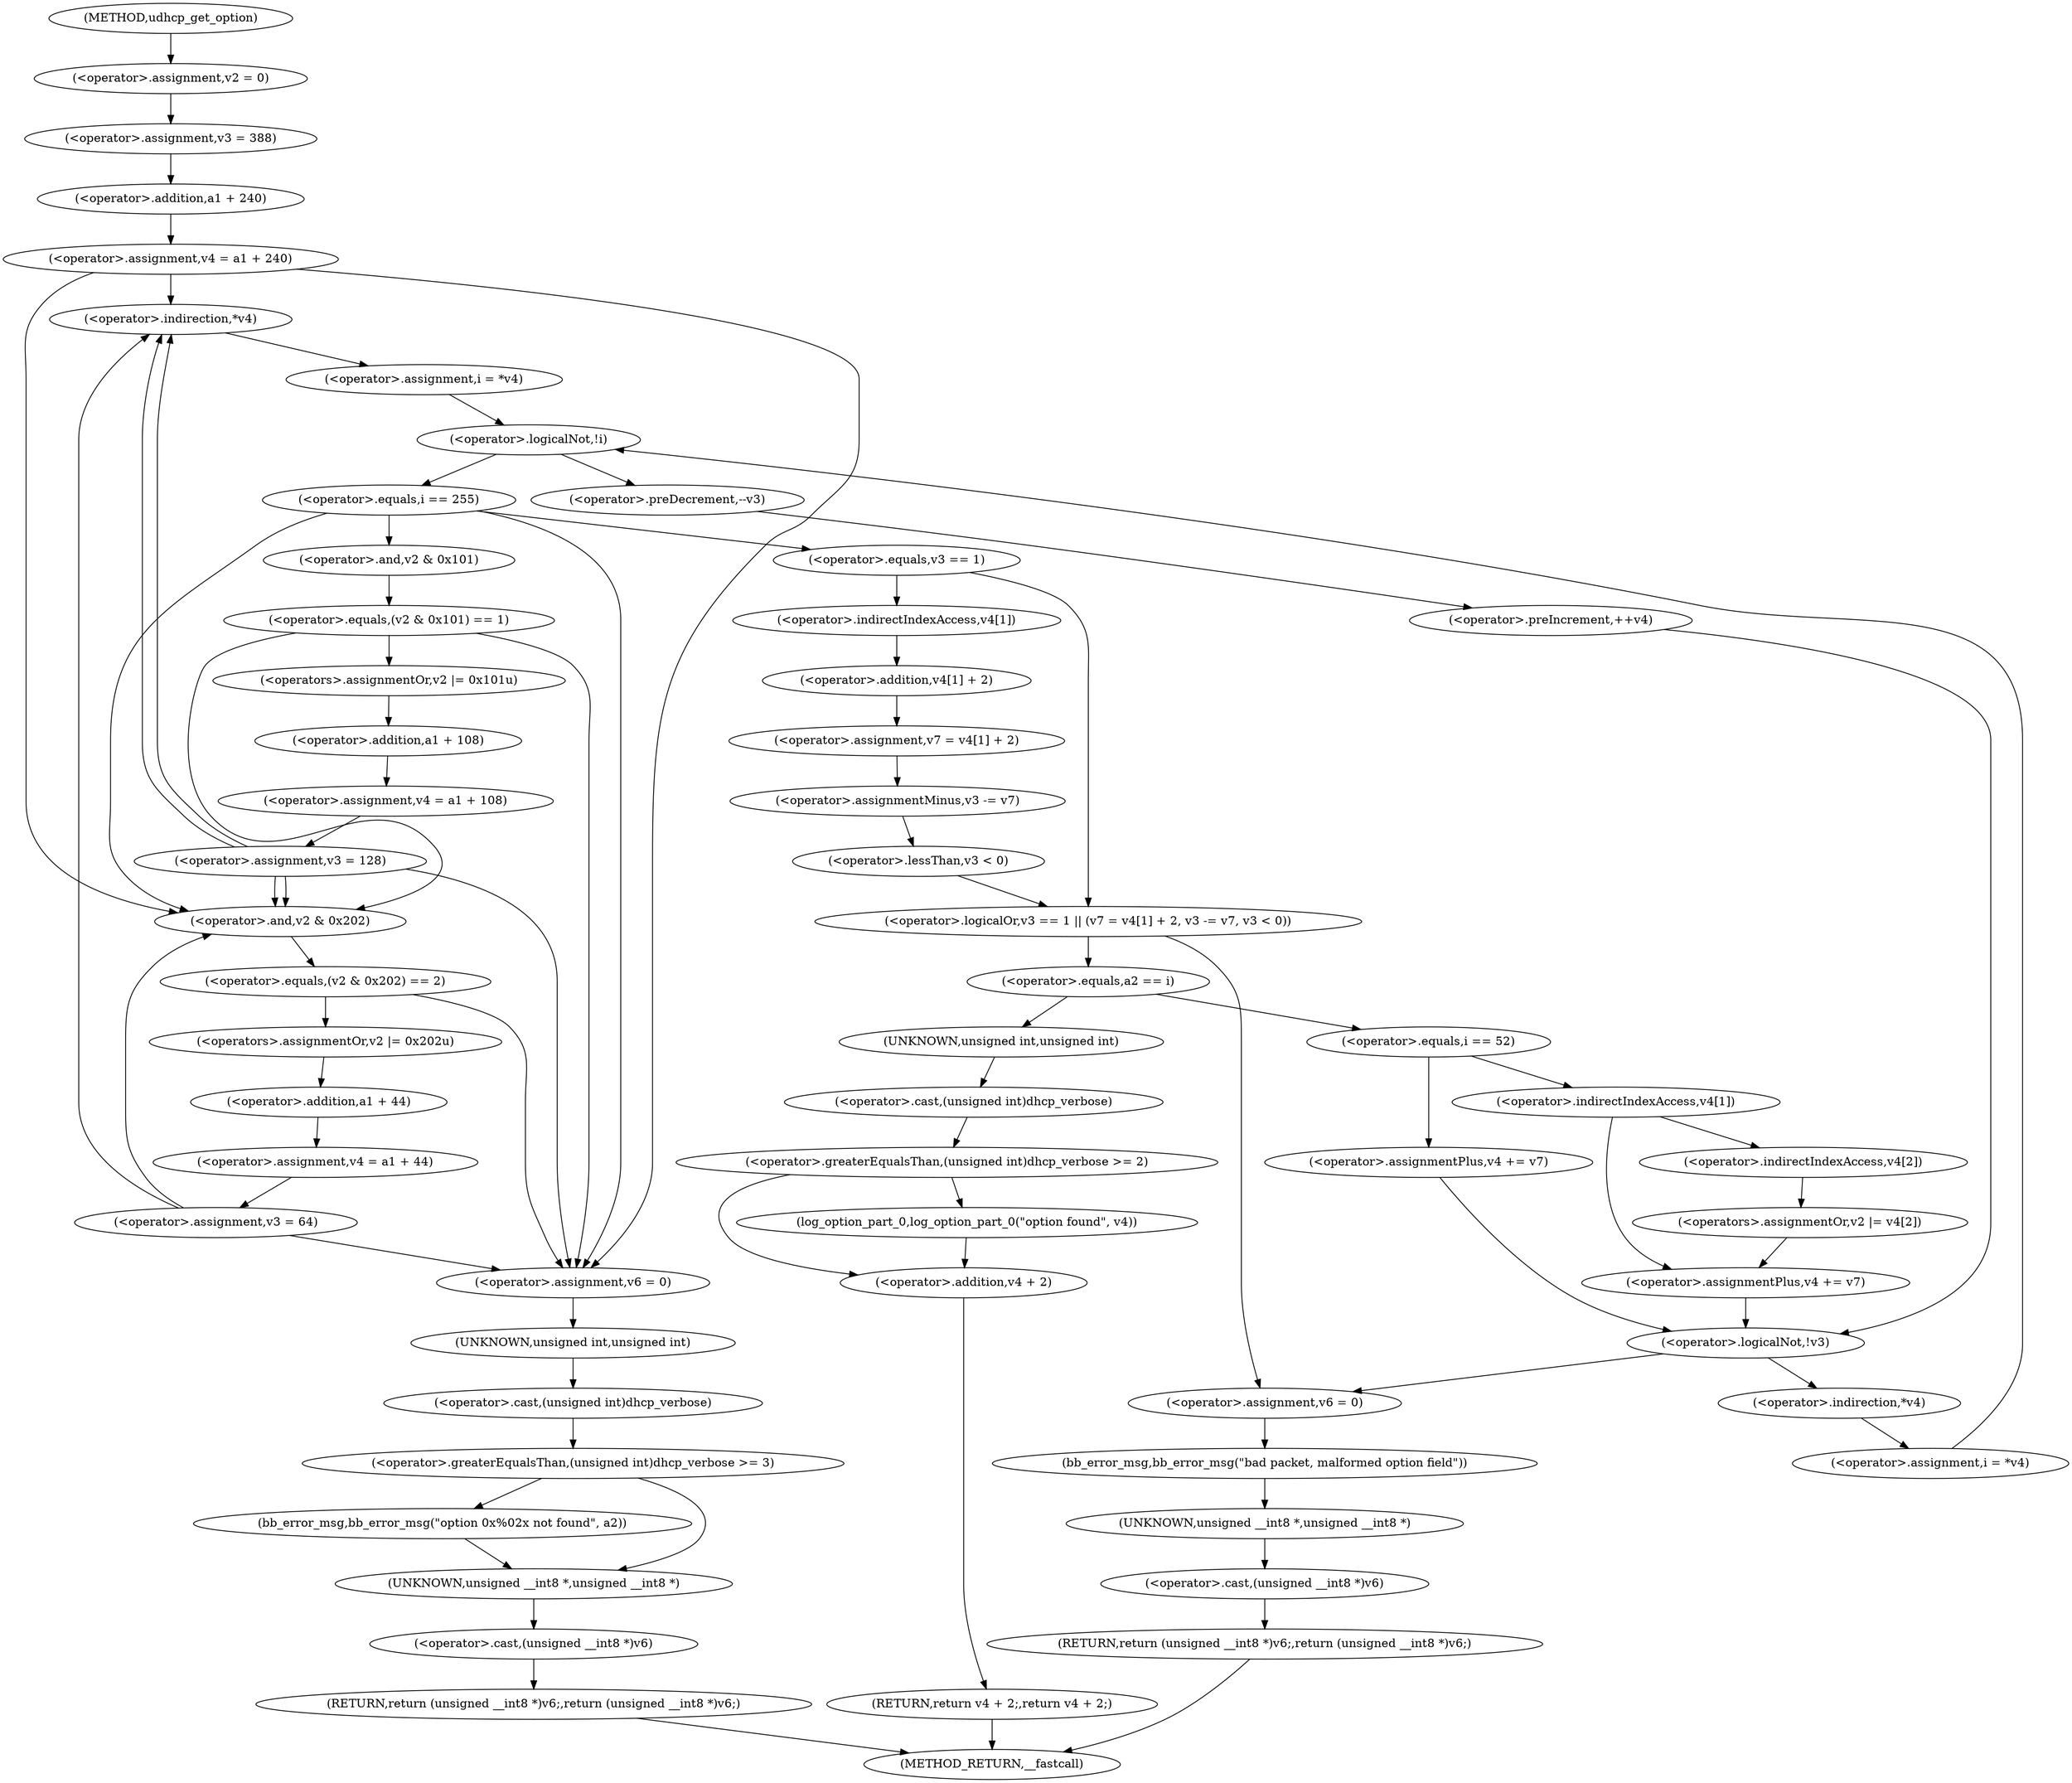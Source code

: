 digraph udhcp_get_option {  
"1000117" [label = "(<operator>.assignment,v2 = 0)" ]
"1000120" [label = "(<operator>.assignment,v3 = 388)" ]
"1000123" [label = "(<operator>.assignment,v4 = a1 + 240)" ]
"1000125" [label = "(<operator>.addition,a1 + 240)" ]
"1000135" [label = "(<operator>.assignment,i = *v4)" ]
"1000137" [label = "(<operator>.indirection,*v4)" ]
"1000139" [label = "(<operator>.assignment,i = *v4)" ]
"1000141" [label = "(<operator>.indirection,*v4)" ]
"1000145" [label = "(<operator>.logicalNot,!i)" ]
"1000148" [label = "(<operator>.preDecrement,--v3)" ]
"1000150" [label = "(<operator>.preIncrement,++v4)" ]
"1000154" [label = "(<operator>.equals,i == 255)" ]
"1000159" [label = "(<operator>.logicalOr,v3 == 1 || (v7 = v4[1] + 2, v3 -= v7, v3 < 0))" ]
"1000160" [label = "(<operator>.equals,v3 == 1)" ]
"1000164" [label = "(<operator>.assignment,v7 = v4[1] + 2)" ]
"1000166" [label = "(<operator>.addition,v4[1] + 2)" ]
"1000167" [label = "(<operator>.indirectIndexAccess,v4[1])" ]
"1000172" [label = "(<operator>.assignmentMinus,v3 -= v7)" ]
"1000175" [label = "(<operator>.lessThan,v3 < 0)" ]
"1000180" [label = "(<operator>.assignment,v6 = 0)" ]
"1000183" [label = "(bb_error_msg,bb_error_msg(\"bad packet, malformed option field\"))" ]
"1000185" [label = "(RETURN,return (unsigned __int8 *)v6;,return (unsigned __int8 *)v6;)" ]
"1000186" [label = "(<operator>.cast,(unsigned __int8 *)v6)" ]
"1000187" [label = "(UNKNOWN,unsigned __int8 *,unsigned __int8 *)" ]
"1000190" [label = "(<operator>.equals,a2 == i)" ]
"1000195" [label = "(<operator>.greaterEqualsThan,(unsigned int)dhcp_verbose >= 2)" ]
"1000196" [label = "(<operator>.cast,(unsigned int)dhcp_verbose)" ]
"1000197" [label = "(UNKNOWN,unsigned int,unsigned int)" ]
"1000200" [label = "(log_option_part_0,log_option_part_0(\"option found\", v4))" ]
"1000203" [label = "(RETURN,return v4 + 2;,return v4 + 2;)" ]
"1000204" [label = "(<operator>.addition,v4 + 2)" ]
"1000208" [label = "(<operator>.equals,i == 52)" ]
"1000213" [label = "(<operator>.indirectIndexAccess,v4[1])" ]
"1000216" [label = "(<operators>.assignmentOr,v2 |= v4[2])" ]
"1000218" [label = "(<operator>.indirectIndexAccess,v4[2])" ]
"1000221" [label = "(<operator>.assignmentPlus,v4 += v7)" ]
"1000226" [label = "(<operator>.assignmentPlus,v4 += v7)" ]
"1000231" [label = "(<operator>.logicalNot,!v3)" ]
"1000235" [label = "(<operator>.equals,(v2 & 0x101) == 1)" ]
"1000236" [label = "(<operator>.and,v2 & 0x101)" ]
"1000241" [label = "(<operators>.assignmentOr,v2 |= 0x101u)" ]
"1000244" [label = "(<operator>.assignment,v4 = a1 + 108)" ]
"1000246" [label = "(<operator>.addition,a1 + 108)" ]
"1000249" [label = "(<operator>.assignment,v3 = 128)" ]
"1000255" [label = "(<operator>.equals,(v2 & 0x202) == 2)" ]
"1000256" [label = "(<operator>.and,v2 & 0x202)" ]
"1000261" [label = "(<operators>.assignmentOr,v2 |= 0x202u)" ]
"1000264" [label = "(<operator>.assignment,v4 = a1 + 44)" ]
"1000266" [label = "(<operator>.addition,a1 + 44)" ]
"1000269" [label = "(<operator>.assignment,v3 = 64)" ]
"1000274" [label = "(<operator>.assignment,v6 = 0)" ]
"1000278" [label = "(<operator>.greaterEqualsThan,(unsigned int)dhcp_verbose >= 3)" ]
"1000279" [label = "(<operator>.cast,(unsigned int)dhcp_verbose)" ]
"1000280" [label = "(UNKNOWN,unsigned int,unsigned int)" ]
"1000283" [label = "(bb_error_msg,bb_error_msg(\"option 0x%02x not found\", a2))" ]
"1000286" [label = "(RETURN,return (unsigned __int8 *)v6;,return (unsigned __int8 *)v6;)" ]
"1000287" [label = "(<operator>.cast,(unsigned __int8 *)v6)" ]
"1000288" [label = "(UNKNOWN,unsigned __int8 *,unsigned __int8 *)" ]
"1000107" [label = "(METHOD,udhcp_get_option)" ]
"1000290" [label = "(METHOD_RETURN,__fastcall)" ]
  "1000117" -> "1000120" 
  "1000120" -> "1000125" 
  "1000123" -> "1000137" 
  "1000123" -> "1000256" 
  "1000123" -> "1000274" 
  "1000125" -> "1000123" 
  "1000135" -> "1000145" 
  "1000137" -> "1000135" 
  "1000139" -> "1000145" 
  "1000141" -> "1000139" 
  "1000145" -> "1000148" 
  "1000145" -> "1000154" 
  "1000148" -> "1000150" 
  "1000150" -> "1000231" 
  "1000154" -> "1000236" 
  "1000154" -> "1000256" 
  "1000154" -> "1000274" 
  "1000154" -> "1000160" 
  "1000159" -> "1000180" 
  "1000159" -> "1000190" 
  "1000160" -> "1000159" 
  "1000160" -> "1000167" 
  "1000164" -> "1000172" 
  "1000166" -> "1000164" 
  "1000167" -> "1000166" 
  "1000172" -> "1000175" 
  "1000175" -> "1000159" 
  "1000180" -> "1000183" 
  "1000183" -> "1000187" 
  "1000185" -> "1000290" 
  "1000186" -> "1000185" 
  "1000187" -> "1000186" 
  "1000190" -> "1000197" 
  "1000190" -> "1000208" 
  "1000195" -> "1000200" 
  "1000195" -> "1000204" 
  "1000196" -> "1000195" 
  "1000197" -> "1000196" 
  "1000200" -> "1000204" 
  "1000203" -> "1000290" 
  "1000204" -> "1000203" 
  "1000208" -> "1000213" 
  "1000208" -> "1000226" 
  "1000213" -> "1000218" 
  "1000213" -> "1000221" 
  "1000216" -> "1000221" 
  "1000218" -> "1000216" 
  "1000221" -> "1000231" 
  "1000226" -> "1000231" 
  "1000231" -> "1000180" 
  "1000231" -> "1000141" 
  "1000235" -> "1000241" 
  "1000235" -> "1000256" 
  "1000235" -> "1000274" 
  "1000236" -> "1000235" 
  "1000241" -> "1000246" 
  "1000244" -> "1000249" 
  "1000246" -> "1000244" 
  "1000249" -> "1000137" 
  "1000249" -> "1000256" 
  "1000249" -> "1000274" 
  "1000249" -> "1000137" 
  "1000249" -> "1000256" 
  "1000255" -> "1000261" 
  "1000255" -> "1000274" 
  "1000256" -> "1000255" 
  "1000261" -> "1000266" 
  "1000264" -> "1000269" 
  "1000266" -> "1000264" 
  "1000269" -> "1000137" 
  "1000269" -> "1000256" 
  "1000269" -> "1000274" 
  "1000274" -> "1000280" 
  "1000278" -> "1000288" 
  "1000278" -> "1000283" 
  "1000279" -> "1000278" 
  "1000280" -> "1000279" 
  "1000283" -> "1000288" 
  "1000286" -> "1000290" 
  "1000287" -> "1000286" 
  "1000288" -> "1000287" 
  "1000107" -> "1000117" 
}
